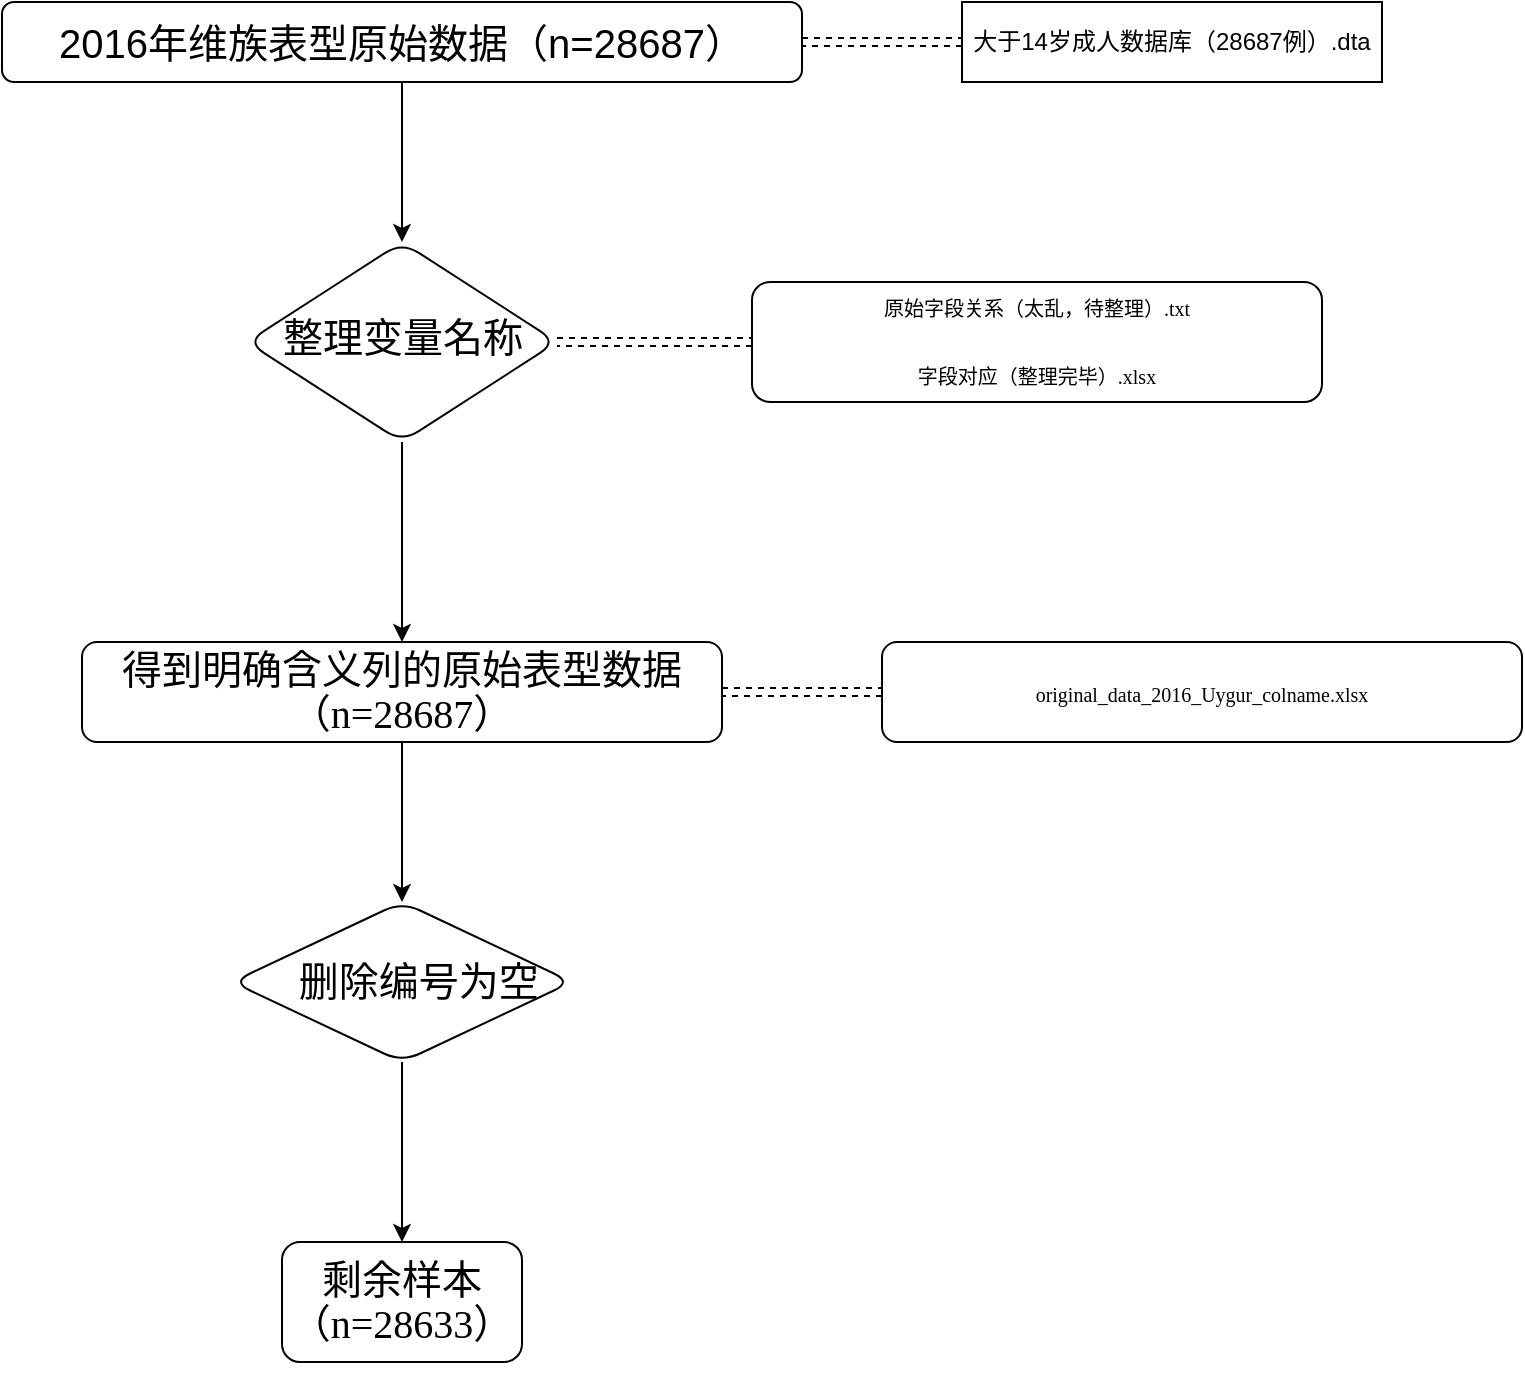 <mxfile version="14.0.4" type="github">
  <diagram id="C5RBs43oDa-KdzZeNtuy" name="Page-1">
    <mxGraphModel dx="2203" dy="754" grid="1" gridSize="10" guides="1" tooltips="1" connect="1" arrows="1" fold="1" page="1" pageScale="1" pageWidth="827" pageHeight="1169" math="0" shadow="0">
      <root>
        <mxCell id="WIyWlLk6GJQsqaUBKTNV-0" />
        <mxCell id="WIyWlLk6GJQsqaUBKTNV-1" parent="WIyWlLk6GJQsqaUBKTNV-0" />
        <mxCell id="DGnulBIYxPamp8fvlk8m-5" value="" style="edgeStyle=orthogonalEdgeStyle;rounded=0;orthogonalLoop=1;jettySize=auto;html=1;dashed=1;shape=link;" edge="1" parent="WIyWlLk6GJQsqaUBKTNV-1" source="WIyWlLk6GJQsqaUBKTNV-3">
          <mxGeometry relative="1" as="geometry">
            <mxPoint x="360" y="100" as="targetPoint" />
          </mxGeometry>
        </mxCell>
        <mxCell id="DGnulBIYxPamp8fvlk8m-7" value="" style="edgeStyle=orthogonalEdgeStyle;rounded=0;orthogonalLoop=1;jettySize=auto;html=1;" edge="1" parent="WIyWlLk6GJQsqaUBKTNV-1" source="WIyWlLk6GJQsqaUBKTNV-3" target="DGnulBIYxPamp8fvlk8m-6">
          <mxGeometry relative="1" as="geometry" />
        </mxCell>
        <mxCell id="WIyWlLk6GJQsqaUBKTNV-3" value="&lt;div&gt;&lt;font style=&quot;font-size: 20px&quot;&gt;2016年维族表型原始数据（n=28687）&lt;/font&gt;&lt;/div&gt;" style="rounded=1;whiteSpace=wrap;html=1;fontSize=12;glass=0;strokeWidth=1;shadow=0;" parent="WIyWlLk6GJQsqaUBKTNV-1" vertex="1">
          <mxGeometry x="-120" y="80" width="400" height="40" as="geometry" />
        </mxCell>
        <mxCell id="LJoancdot-fSf0uNtbPZ-0" value="&lt;div&gt;大于14岁成人数据库（28687例）.dta&lt;/div&gt;" style="shape=dataStorage;whiteSpace=wrap;html=1;fixedSize=1;size=0;" parent="WIyWlLk6GJQsqaUBKTNV-1" vertex="1">
          <mxGeometry x="360" y="80" width="210" height="40" as="geometry" />
        </mxCell>
        <mxCell id="DGnulBIYxPamp8fvlk8m-11" value="" style="edgeStyle=orthogonalEdgeStyle;rounded=0;orthogonalLoop=1;jettySize=auto;html=1;shape=link;dashed=1;" edge="1" parent="WIyWlLk6GJQsqaUBKTNV-1" source="DGnulBIYxPamp8fvlk8m-6" target="DGnulBIYxPamp8fvlk8m-10">
          <mxGeometry relative="1" as="geometry" />
        </mxCell>
        <mxCell id="DGnulBIYxPamp8fvlk8m-13" value="" style="edgeStyle=orthogonalEdgeStyle;rounded=0;orthogonalLoop=1;jettySize=auto;html=1;" edge="1" parent="WIyWlLk6GJQsqaUBKTNV-1" source="DGnulBIYxPamp8fvlk8m-6" target="DGnulBIYxPamp8fvlk8m-12">
          <mxGeometry relative="1" as="geometry" />
        </mxCell>
        <mxCell id="DGnulBIYxPamp8fvlk8m-6" value="&lt;p class=&quot;MsoNormal&quot; align=&quot;center&quot; style=&quot;line-height: 16pt&quot;&gt;&lt;font style=&quot;font-size: 20px&quot;&gt;整理变量名称&lt;/font&gt;&lt;span lang=&quot;EN-US&quot; style=&quot;font-size: 7.5pt ; font-family: &amp;#34;times new roman&amp;#34; , serif ; color: #00b0f0&quot;&gt;&lt;/span&gt;&lt;/p&gt;" style="rhombus;whiteSpace=wrap;html=1;rounded=1;shadow=0;strokeWidth=1;glass=0;" vertex="1" parent="WIyWlLk6GJQsqaUBKTNV-1">
          <mxGeometry x="2.5" y="200" width="155" height="100" as="geometry" />
        </mxCell>
        <mxCell id="DGnulBIYxPamp8fvlk8m-10" value="&lt;p class=&quot;MsoNormal&quot; style=&quot;line-height: 16.0pt&quot;&gt;&lt;span style=&quot;font-size: 7.5pt&quot;&gt;原始字段关系（太乱，待整理）&lt;/span&gt;&lt;span lang=&quot;EN-US&quot; style=&quot;font-size: 7.5pt ; font-family: &amp;#34;times new roman&amp;#34; , serif&quot;&gt;.txt&lt;/span&gt;&lt;/p&gt;&lt;p class=&quot;MsoNormal&quot; style=&quot;line-height: 16.0pt&quot;&gt;&lt;span style=&quot;font-size: 7.5pt&quot;&gt;字段对应（整理完毕）&lt;/span&gt;&lt;span lang=&quot;EN-US&quot; style=&quot;font-size: 7.5pt ; font-family: &amp;#34;times new roman&amp;#34; , serif&quot;&gt;.xlsx&lt;/span&gt;&lt;/p&gt;" style="whiteSpace=wrap;html=1;rounded=1;shadow=0;strokeWidth=1;glass=0;" vertex="1" parent="WIyWlLk6GJQsqaUBKTNV-1">
          <mxGeometry x="255" y="220" width="285" height="60" as="geometry" />
        </mxCell>
        <mxCell id="DGnulBIYxPamp8fvlk8m-15" value="" style="edgeStyle=orthogonalEdgeStyle;rounded=0;orthogonalLoop=1;jettySize=auto;html=1;shape=link;dashed=1;" edge="1" parent="WIyWlLk6GJQsqaUBKTNV-1" source="DGnulBIYxPamp8fvlk8m-12" target="DGnulBIYxPamp8fvlk8m-14">
          <mxGeometry relative="1" as="geometry" />
        </mxCell>
        <mxCell id="DGnulBIYxPamp8fvlk8m-17" value="" style="edgeStyle=orthogonalEdgeStyle;rounded=0;orthogonalLoop=1;jettySize=auto;html=1;" edge="1" parent="WIyWlLk6GJQsqaUBKTNV-1" source="DGnulBIYxPamp8fvlk8m-12" target="DGnulBIYxPamp8fvlk8m-16">
          <mxGeometry relative="1" as="geometry" />
        </mxCell>
        <mxCell id="DGnulBIYxPamp8fvlk8m-12" value="&lt;p class=&quot;MsoNormal&quot; align=&quot;center&quot; style=&quot;line-height: 16pt ; font-size: 20px&quot;&gt;得到明确含义列的原始表型数据（&lt;span lang=&quot;EN-US&quot; style=&quot;font-family: &amp;#34;times new roman&amp;#34; , serif&quot;&gt;n=28687&lt;/span&gt;）&lt;/p&gt;" style="whiteSpace=wrap;html=1;rounded=1;shadow=0;strokeWidth=1;glass=0;" vertex="1" parent="WIyWlLk6GJQsqaUBKTNV-1">
          <mxGeometry x="-80" y="400" width="320" height="50" as="geometry" />
        </mxCell>
        <mxCell id="DGnulBIYxPamp8fvlk8m-14" value="&lt;p class=&quot;MsoNormal&quot; align=&quot;center&quot; style=&quot;line-height: 16pt ; font-size: 20px&quot;&gt;&lt;span style=&quot;font-family: &amp;#34;times new roman&amp;#34; , serif ; font-size: 10px ; text-indent: 10px&quot;&gt;original_data_2016_Uygur_colname.xlsx&lt;/span&gt;&lt;br&gt;&lt;/p&gt;" style="whiteSpace=wrap;html=1;rounded=1;shadow=0;strokeWidth=1;glass=0;" vertex="1" parent="WIyWlLk6GJQsqaUBKTNV-1">
          <mxGeometry x="320" y="400" width="320" height="50" as="geometry" />
        </mxCell>
        <mxCell id="DGnulBIYxPamp8fvlk8m-19" value="" style="edgeStyle=orthogonalEdgeStyle;rounded=0;orthogonalLoop=1;jettySize=auto;html=1;" edge="1" parent="WIyWlLk6GJQsqaUBKTNV-1" source="DGnulBIYxPamp8fvlk8m-16" target="DGnulBIYxPamp8fvlk8m-18">
          <mxGeometry relative="1" as="geometry" />
        </mxCell>
        <mxCell id="DGnulBIYxPamp8fvlk8m-16" value="&lt;p class=&quot;MsoNormal&quot; align=&quot;left&quot; style=&quot;text-align: left ; line-height: 16pt ; font-size: 20px&quot;&gt;&lt;span lang=&quot;EN-US&quot;&gt;&amp;nbsp;&amp;nbsp;&amp;nbsp;删除&lt;/span&gt;编号为空&lt;/p&gt;" style="rhombus;whiteSpace=wrap;html=1;rounded=1;shadow=0;strokeWidth=1;glass=0;" vertex="1" parent="WIyWlLk6GJQsqaUBKTNV-1">
          <mxGeometry x="-5" y="530" width="170" height="80" as="geometry" />
        </mxCell>
        <mxCell id="DGnulBIYxPamp8fvlk8m-18" value="&lt;p class=&quot;MsoNormal&quot; align=&quot;center&quot; style=&quot;line-height: 16pt ; font-size: 20px&quot;&gt;剩余样本（&lt;span lang=&quot;EN-US&quot; style=&quot;font-family: &amp;#34;times new roman&amp;#34; , serif&quot;&gt;n=28633&lt;/span&gt;）&lt;span lang=&quot;EN-US&quot; style=&quot;font-family: &amp;#34;times new roman&amp;#34; , serif&quot;&gt;&lt;/span&gt;&lt;/p&gt;" style="whiteSpace=wrap;html=1;rounded=1;shadow=0;strokeWidth=1;glass=0;" vertex="1" parent="WIyWlLk6GJQsqaUBKTNV-1">
          <mxGeometry x="20" y="700" width="120" height="60" as="geometry" />
        </mxCell>
      </root>
    </mxGraphModel>
  </diagram>
</mxfile>

